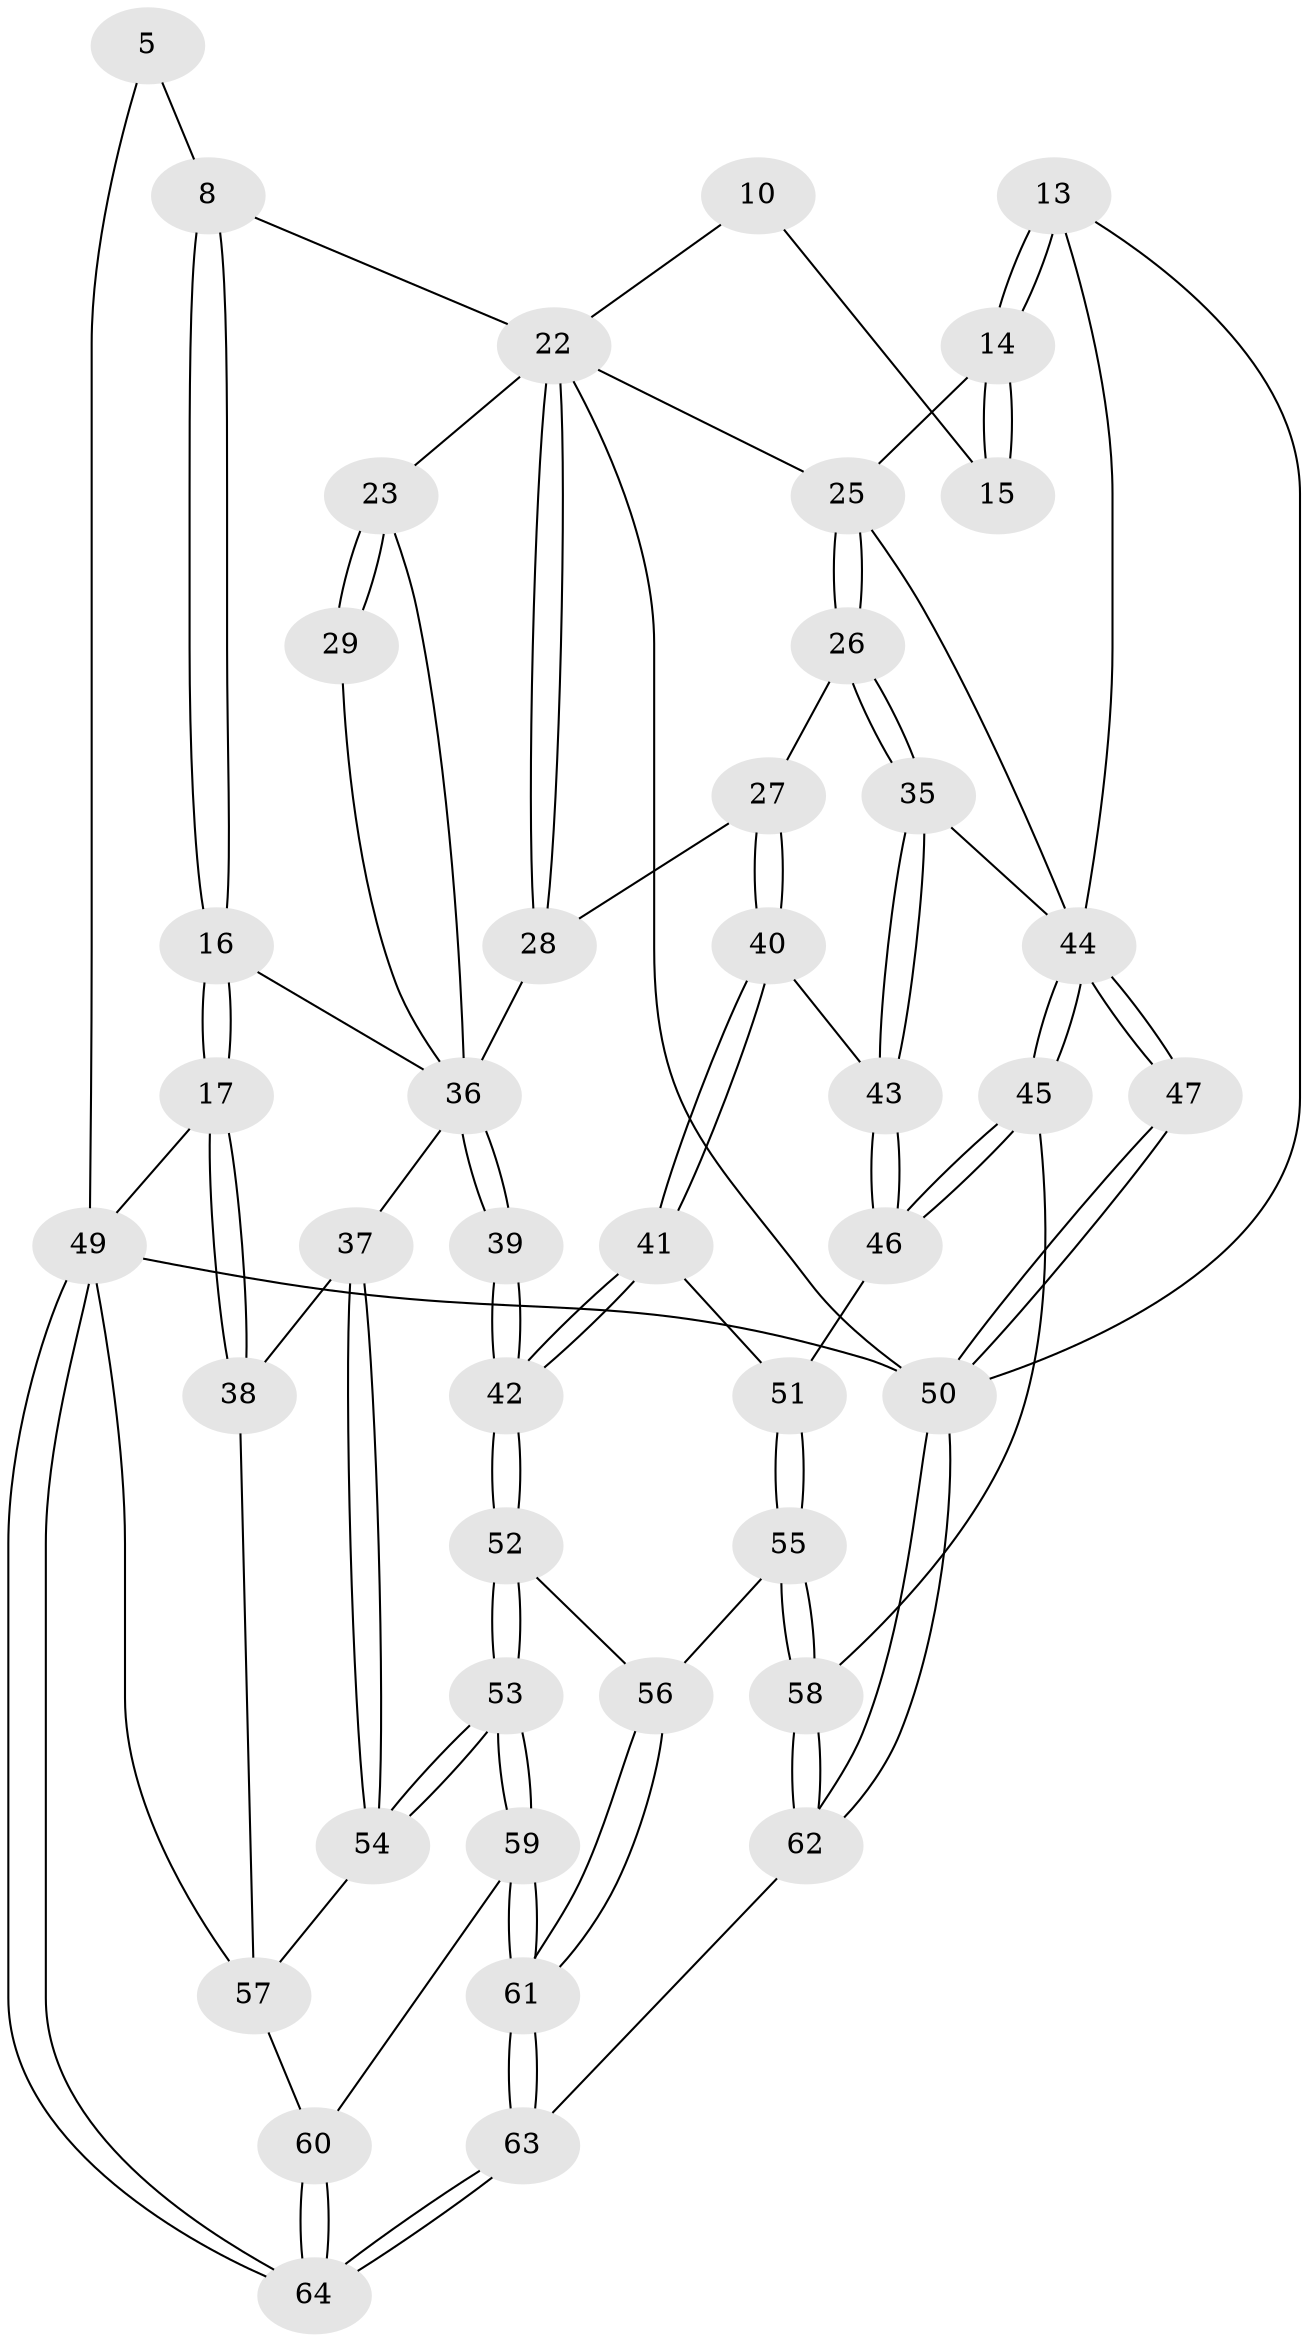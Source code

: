 // original degree distribution, {3: 0.03125, 4: 0.265625, 6: 0.234375, 5: 0.46875}
// Generated by graph-tools (version 1.1) at 2025/07/03/04/25 22:07:07]
// undirected, 44 vertices, 105 edges
graph export_dot {
graph [start="1"]
  node [color=gray90,style=filled];
  5 [pos="+0+0"];
  8 [pos="+0.22196592508822988+0.12691951409003022"];
  10 [pos="+0.6759107974380782+0.20921978611087816",super="+9"];
  13 [pos="+1+0.1265295962622554"];
  14 [pos="+0.8073377563420788+0.25845599417862014"];
  15 [pos="+0.8044363911069066+0.25516506663053"];
  16 [pos="+0.09572078276552068+0.21329086878718756"];
  17 [pos="+0+0.04472571305381214"];
  22 [pos="+0.46111940969235377+0.2683134132421078",super="+12"];
  23 [pos="+0.44561723037175166+0.27969357419358837",super="+19"];
  25 [pos="+0.5852979624398558+0.3103743701304676",super="+24"];
  26 [pos="+0.589224711436512+0.4319371349213316"];
  27 [pos="+0.5201898428093085+0.5187586439265818"];
  28 [pos="+0.4731139671788957+0.5141440211420117"];
  29 [pos="+0.3678991707491474+0.4127979583970272"];
  35 [pos="+0.7699165217514076+0.5141357058087486"];
  36 [pos="+0.05494164770098244+0.6035228571126003",super="+31"];
  37 [pos="+0+0.6107266295358159"];
  38 [pos="+0+0.6070397835637398"];
  39 [pos="+0.2213193064743471+0.66347601908196"];
  40 [pos="+0.5266896631123024+0.5320099420709824"];
  41 [pos="+0.5288720873243299+0.7277571120436448"];
  42 [pos="+0.22157467374169587+0.6638504632569916"];
  43 [pos="+0.6949219498675306+0.6132497877615851"];
  44 [pos="+0.9081243636063431+0.9402940548990172",super="+34+33"];
  45 [pos="+0.7575170570213642+0.8472142939034458"];
  46 [pos="+0.6705909398061943+0.7711306789022891"];
  47 [pos="+1+1"];
  49 [pos="+0+1",super="+4"];
  50 [pos="+1+1",super="+3"];
  51 [pos="+0.5617744392467586+0.7590483154190013"];
  52 [pos="+0.2545226970359903+0.8196457017056576"];
  53 [pos="+0.25110771431592804+0.832980007305223"];
  54 [pos="+0.07022535893892985+0.913198621906608"];
  55 [pos="+0.46520585245091217+0.8895680582156621"];
  56 [pos="+0.4476167792486871+0.8882121590622704"];
  57 [pos="+0.06447794874751153+0.9278627483079788",super="+48"];
  58 [pos="+0.5010262193224039+0.9716873381764338"];
  59 [pos="+0.24691121194802482+0.9031085817972857"];
  60 [pos="+0.0758293655976318+0.9920443268123624"];
  61 [pos="+0.2903956980109264+1"];
  62 [pos="+0.5116924870616189+1"];
  63 [pos="+0.3058643498274681+1"];
  64 [pos="+0+1"];
  5 -- 8;
  5 -- 49;
  8 -- 16;
  8 -- 16;
  8 -- 22;
  10 -- 15 [weight=2];
  10 -- 22 [weight=2];
  13 -- 14;
  13 -- 14;
  13 -- 50;
  13 -- 44;
  14 -- 15;
  14 -- 15;
  14 -- 25;
  16 -- 17;
  16 -- 17;
  16 -- 36;
  17 -- 38;
  17 -- 38;
  17 -- 49;
  22 -- 23 [weight=2];
  22 -- 28;
  22 -- 28;
  22 -- 50;
  22 -- 25;
  23 -- 29 [weight=2];
  23 -- 29;
  23 -- 36;
  25 -- 26;
  25 -- 26;
  25 -- 44;
  26 -- 27;
  26 -- 35;
  26 -- 35;
  27 -- 28;
  27 -- 40;
  27 -- 40;
  28 -- 36;
  29 -- 36;
  35 -- 43;
  35 -- 43;
  35 -- 44;
  36 -- 37;
  36 -- 39 [weight=2];
  36 -- 39;
  37 -- 38;
  37 -- 54;
  37 -- 54;
  38 -- 57;
  39 -- 42;
  39 -- 42;
  40 -- 41;
  40 -- 41;
  40 -- 43;
  41 -- 42;
  41 -- 42;
  41 -- 51;
  42 -- 52;
  42 -- 52;
  43 -- 46;
  43 -- 46;
  44 -- 45;
  44 -- 45;
  44 -- 47 [weight=2];
  44 -- 47;
  45 -- 46;
  45 -- 46;
  45 -- 58;
  46 -- 51;
  47 -- 50;
  47 -- 50;
  49 -- 64;
  49 -- 64;
  49 -- 50 [weight=2];
  49 -- 57;
  50 -- 62;
  50 -- 62;
  51 -- 55;
  51 -- 55;
  52 -- 53;
  52 -- 53;
  52 -- 56;
  53 -- 54;
  53 -- 54;
  53 -- 59;
  53 -- 59;
  54 -- 57;
  55 -- 56;
  55 -- 58;
  55 -- 58;
  56 -- 61;
  56 -- 61;
  57 -- 60;
  58 -- 62;
  58 -- 62;
  59 -- 60;
  59 -- 61;
  59 -- 61;
  60 -- 64;
  60 -- 64;
  61 -- 63;
  61 -- 63;
  62 -- 63;
  63 -- 64;
  63 -- 64;
}
